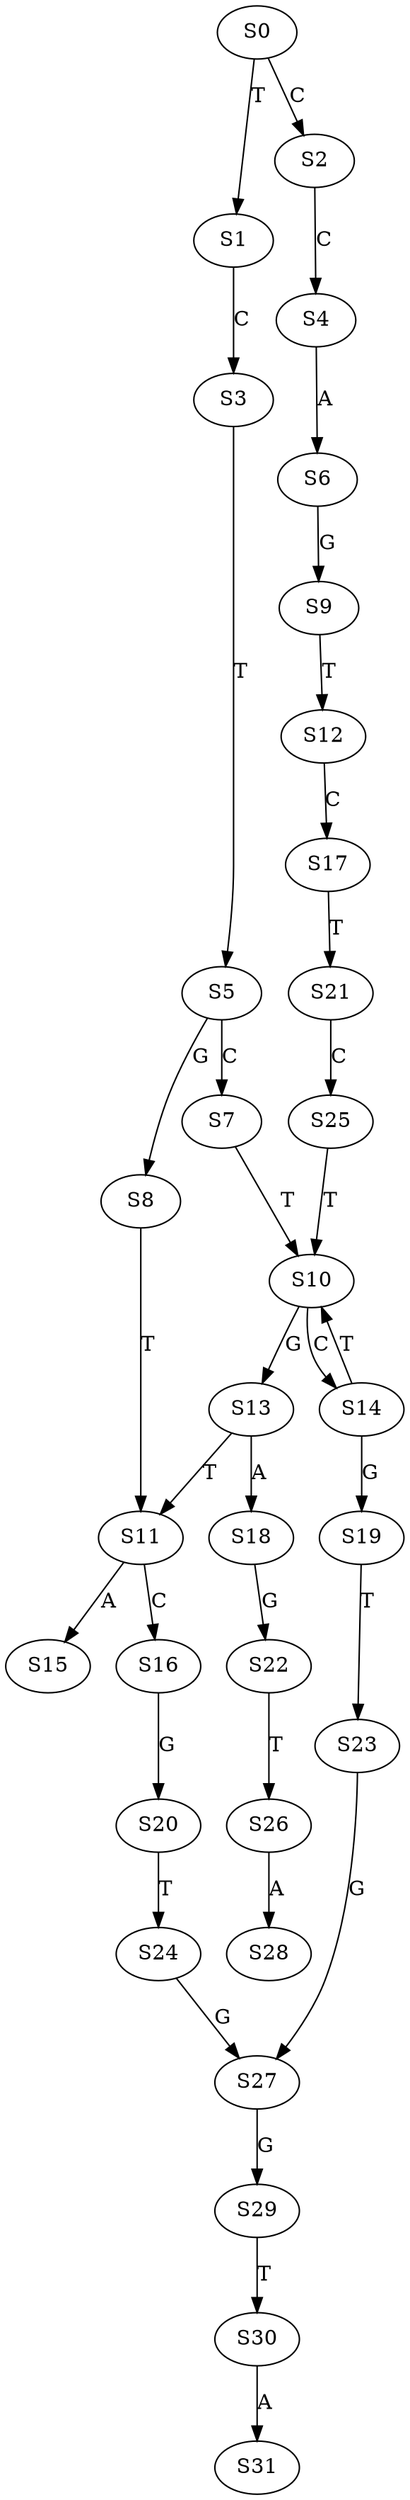 strict digraph  {
	S0 -> S1 [ label = T ];
	S0 -> S2 [ label = C ];
	S1 -> S3 [ label = C ];
	S2 -> S4 [ label = C ];
	S3 -> S5 [ label = T ];
	S4 -> S6 [ label = A ];
	S5 -> S7 [ label = C ];
	S5 -> S8 [ label = G ];
	S6 -> S9 [ label = G ];
	S7 -> S10 [ label = T ];
	S8 -> S11 [ label = T ];
	S9 -> S12 [ label = T ];
	S10 -> S13 [ label = G ];
	S10 -> S14 [ label = C ];
	S11 -> S15 [ label = A ];
	S11 -> S16 [ label = C ];
	S12 -> S17 [ label = C ];
	S13 -> S18 [ label = A ];
	S13 -> S11 [ label = T ];
	S14 -> S10 [ label = T ];
	S14 -> S19 [ label = G ];
	S16 -> S20 [ label = G ];
	S17 -> S21 [ label = T ];
	S18 -> S22 [ label = G ];
	S19 -> S23 [ label = T ];
	S20 -> S24 [ label = T ];
	S21 -> S25 [ label = C ];
	S22 -> S26 [ label = T ];
	S23 -> S27 [ label = G ];
	S24 -> S27 [ label = G ];
	S25 -> S10 [ label = T ];
	S26 -> S28 [ label = A ];
	S27 -> S29 [ label = G ];
	S29 -> S30 [ label = T ];
	S30 -> S31 [ label = A ];
}
